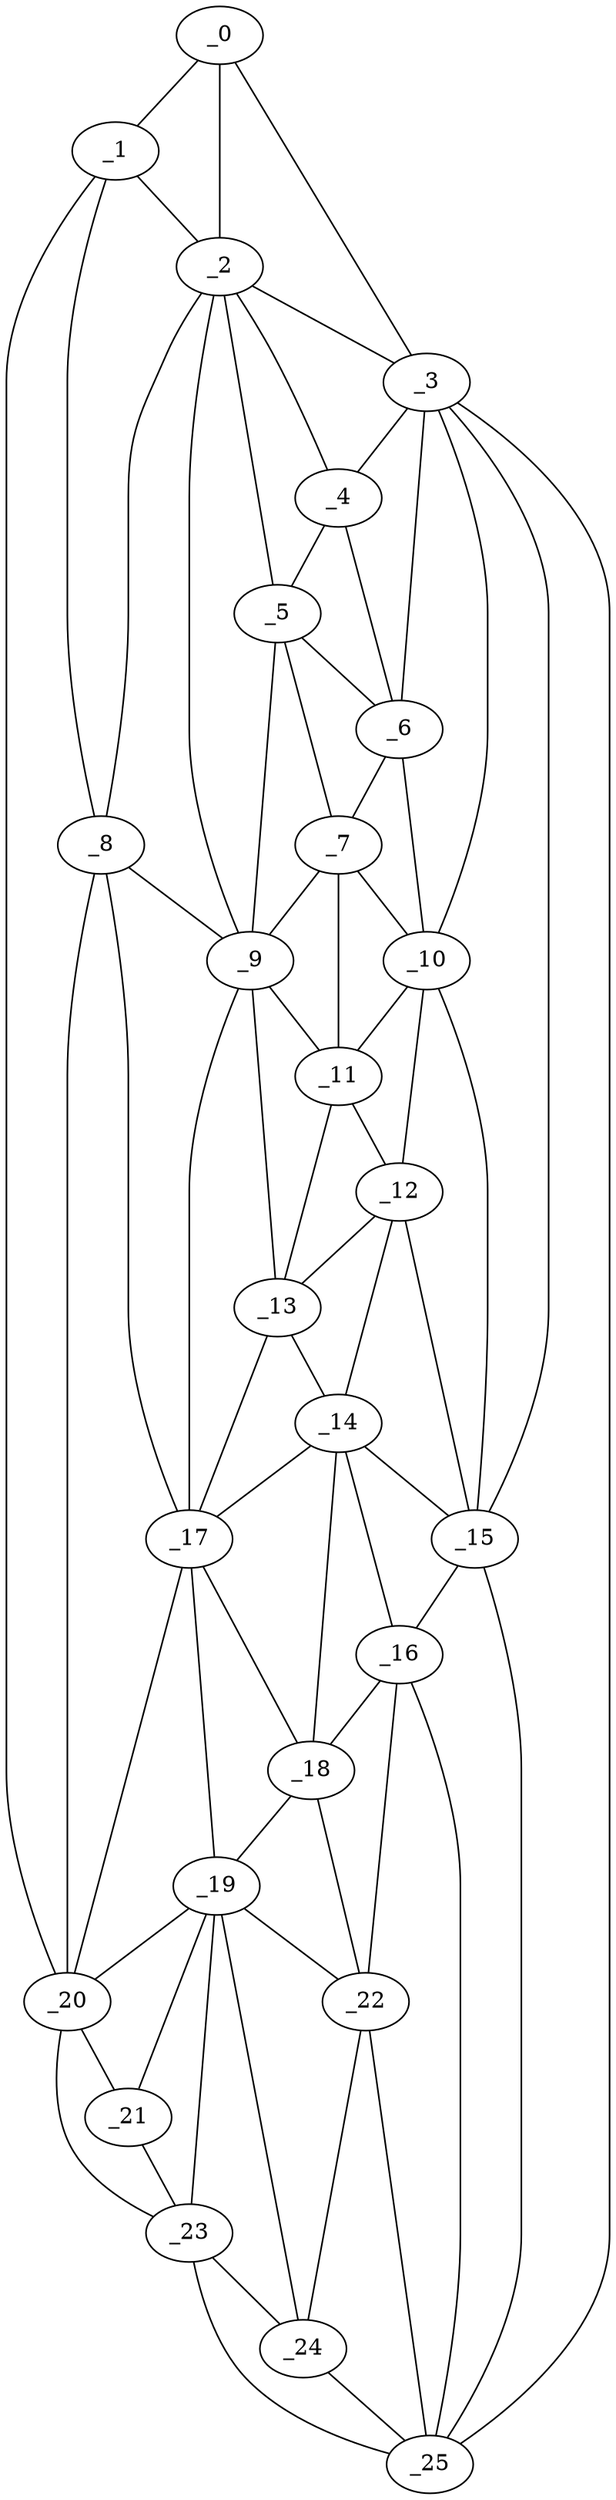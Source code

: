 graph "obj46__200.gxl" {
	_0	 [x=5,
		y=55];
	_1	 [x=7,
		y=80];
	_0 -- _1	 [valence=1];
	_2	 [x=22,
		y=55];
	_0 -- _2	 [valence=2];
	_3	 [x=31,
		y=33];
	_0 -- _3	 [valence=1];
	_1 -- _2	 [valence=2];
	_8	 [x=53,
		y=87];
	_1 -- _8	 [valence=2];
	_20	 [x=105,
		y=96];
	_1 -- _20	 [valence=1];
	_2 -- _3	 [valence=2];
	_4	 [x=31,
		y=47];
	_2 -- _4	 [valence=2];
	_5	 [x=38,
		y=51];
	_2 -- _5	 [valence=2];
	_2 -- _8	 [valence=1];
	_9	 [x=54,
		y=65];
	_2 -- _9	 [valence=2];
	_3 -- _4	 [valence=1];
	_6	 [x=41,
		y=36];
	_3 -- _6	 [valence=1];
	_10	 [x=59,
		y=39];
	_3 -- _10	 [valence=2];
	_15	 [x=82,
		y=40];
	_3 -- _15	 [valence=2];
	_25	 [x=126,
		y=46];
	_3 -- _25	 [valence=1];
	_4 -- _5	 [valence=1];
	_4 -- _6	 [valence=2];
	_5 -- _6	 [valence=2];
	_7	 [x=50,
		y=43];
	_5 -- _7	 [valence=2];
	_5 -- _9	 [valence=2];
	_6 -- _7	 [valence=2];
	_6 -- _10	 [valence=2];
	_7 -- _9	 [valence=2];
	_7 -- _10	 [valence=2];
	_11	 [x=59,
		y=48];
	_7 -- _11	 [valence=1];
	_8 -- _9	 [valence=1];
	_17	 [x=96,
		y=63];
	_8 -- _17	 [valence=1];
	_8 -- _20	 [valence=2];
	_9 -- _11	 [valence=1];
	_13	 [x=76,
		y=52];
	_9 -- _13	 [valence=1];
	_9 -- _17	 [valence=2];
	_10 -- _11	 [valence=2];
	_12	 [x=71,
		y=46];
	_10 -- _12	 [valence=2];
	_10 -- _15	 [valence=2];
	_11 -- _12	 [valence=1];
	_11 -- _13	 [valence=2];
	_12 -- _13	 [valence=2];
	_14	 [x=81,
		y=49];
	_12 -- _14	 [valence=1];
	_12 -- _15	 [valence=1];
	_13 -- _14	 [valence=2];
	_13 -- _17	 [valence=2];
	_14 -- _15	 [valence=2];
	_16	 [x=88,
		y=41];
	_14 -- _16	 [valence=2];
	_14 -- _17	 [valence=1];
	_18	 [x=98,
		y=54];
	_14 -- _18	 [valence=2];
	_15 -- _16	 [valence=1];
	_15 -- _25	 [valence=2];
	_16 -- _18	 [valence=1];
	_22	 [x=115,
		y=47];
	_16 -- _22	 [valence=2];
	_16 -- _25	 [valence=1];
	_17 -- _18	 [valence=2];
	_19	 [x=105,
		y=71];
	_17 -- _19	 [valence=2];
	_17 -- _20	 [valence=1];
	_18 -- _19	 [valence=2];
	_18 -- _22	 [valence=2];
	_19 -- _20	 [valence=2];
	_21	 [x=111,
		y=79];
	_19 -- _21	 [valence=2];
	_19 -- _22	 [valence=2];
	_23	 [x=122,
		y=69];
	_19 -- _23	 [valence=1];
	_24	 [x=123,
		y=58];
	_19 -- _24	 [valence=2];
	_20 -- _21	 [valence=1];
	_20 -- _23	 [valence=1];
	_21 -- _23	 [valence=2];
	_22 -- _24	 [valence=1];
	_22 -- _25	 [valence=2];
	_23 -- _24	 [valence=1];
	_23 -- _25	 [valence=1];
	_24 -- _25	 [valence=2];
}
